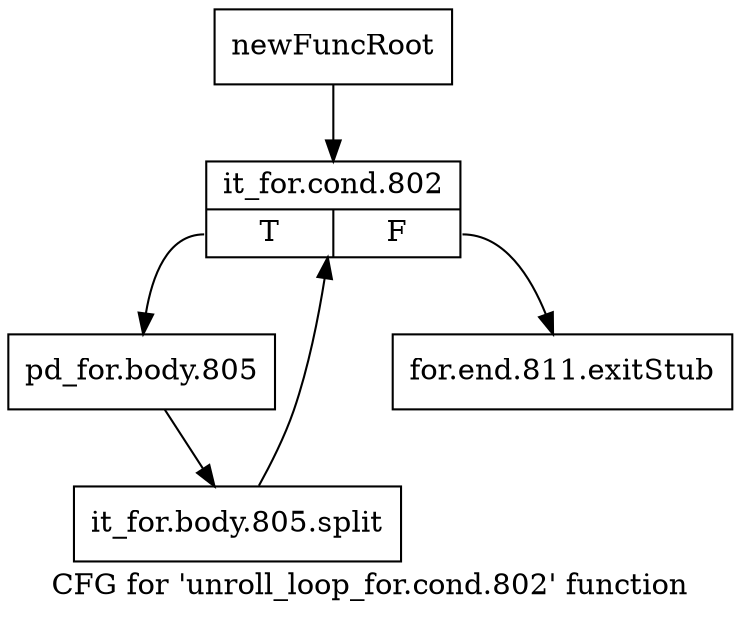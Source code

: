 digraph "CFG for 'unroll_loop_for.cond.802' function" {
	label="CFG for 'unroll_loop_for.cond.802' function";

	Node0xc590ca0 [shape=record,label="{newFuncRoot}"];
	Node0xc590ca0 -> Node0xc590d40;
	Node0xc590cf0 [shape=record,label="{for.end.811.exitStub}"];
	Node0xc590d40 [shape=record,label="{it_for.cond.802|{<s0>T|<s1>F}}"];
	Node0xc590d40:s0 -> Node0xc590d90;
	Node0xc590d40:s1 -> Node0xc590cf0;
	Node0xc590d90 [shape=record,label="{pd_for.body.805}"];
	Node0xc590d90 -> Node0xfae2ba0;
	Node0xfae2ba0 [shape=record,label="{it_for.body.805.split}"];
	Node0xfae2ba0 -> Node0xc590d40;
}
